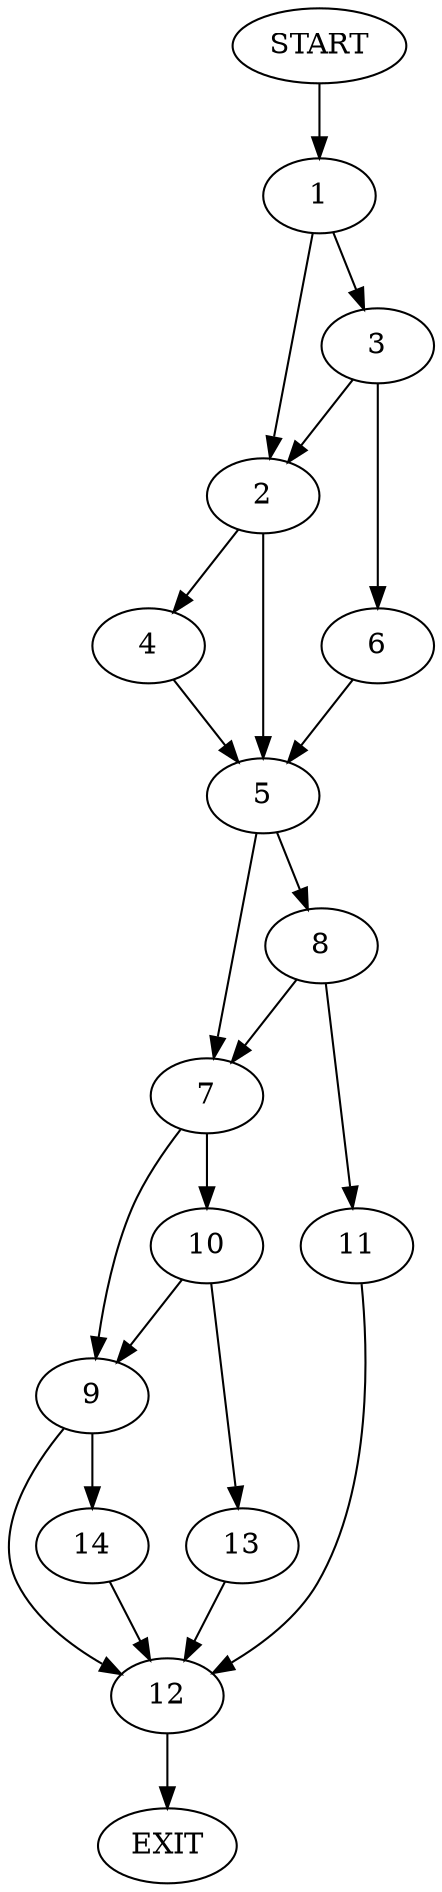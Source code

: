 digraph {
0 [label="START"]
15 [label="EXIT"]
0 -> 1
1 -> 2
1 -> 3
2 -> 4
2 -> 5
3 -> 6
3 -> 2
6 -> 5
5 -> 7
5 -> 8
4 -> 5
7 -> 9
7 -> 10
8 -> 7
8 -> 11
11 -> 12
12 -> 15
10 -> 9
10 -> 13
9 -> 14
9 -> 12
13 -> 12
14 -> 12
}
